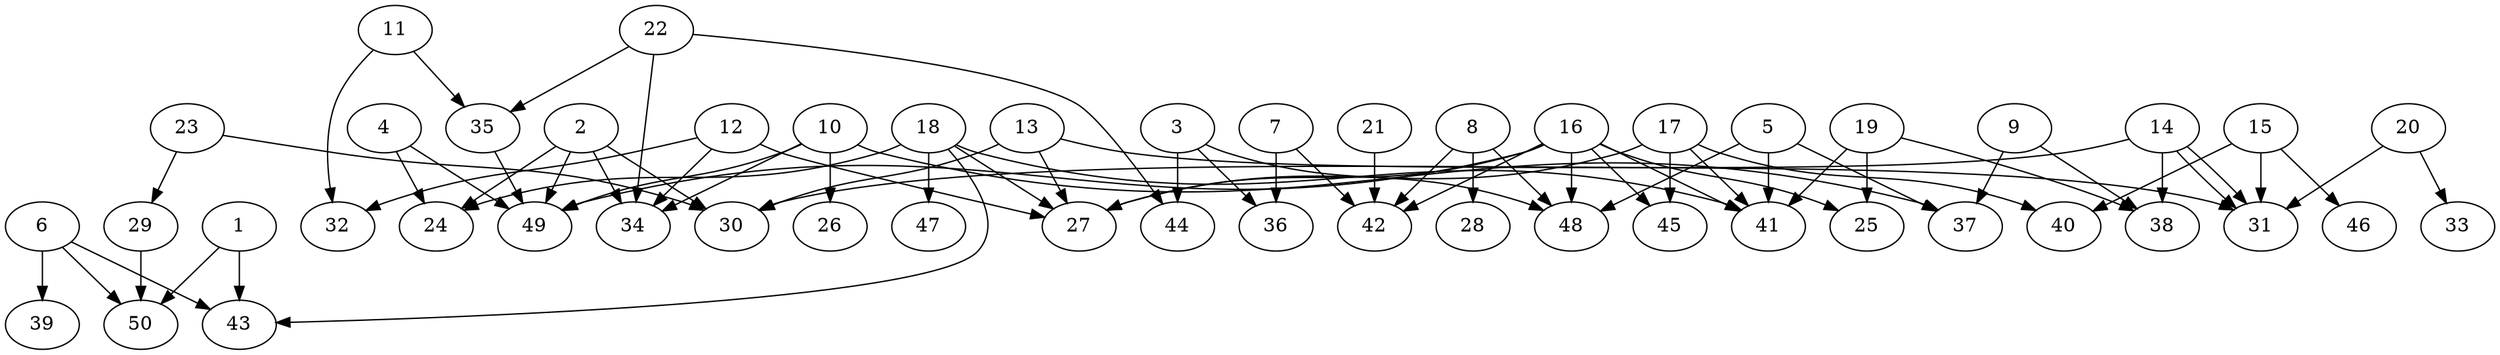 // DAG automatically generated by daggen at Tue Jul 18 11:30:58 2017
// ./daggen --dot -n 50 --fat 0.8 --regular 0.8 --density 0.2 --jump 4 
digraph G {
  1 [size="154539203104", alpha="0.16"]
  1 -> 43 [size ="536870912"]
  1 -> 50 [size ="536870912"]
  2 [size="4633952387", alpha="0.15"]
  2 -> 24 [size ="75497472"]
  2 -> 30 [size ="75497472"]
  2 -> 34 [size ="75497472"]
  2 -> 49 [size ="75497472"]
  3 [size="40570149425", alpha="0.15"]
  3 -> 36 [size ="838860800"]
  3 -> 44 [size ="838860800"]
  3 -> 48 [size ="838860800"]
  4 [size="28991029248", alpha="0.04"]
  4 -> 24 [size ="75497472"]
  4 -> 49 [size ="75497472"]
  5 [size="1125631324483", alpha="0.12"]
  5 -> 37 [size ="838860800"]
  5 -> 41 [size ="838860800"]
  5 -> 48 [size ="838860800"]
  6 [size="810600770914", alpha="0.15"]
  6 -> 39 [size ="838860800"]
  6 -> 43 [size ="838860800"]
  6 -> 50 [size ="838860800"]
  7 [size="158737606195", alpha="0.05"]
  7 -> 36 [size ="301989888"]
  7 -> 42 [size ="301989888"]
  8 [size="1276189266783", alpha="0.12"]
  8 -> 28 [size ="838860800"]
  8 -> 42 [size ="838860800"]
  8 -> 48 [size ="838860800"]
  9 [size="39778799578", alpha="0.01"]
  9 -> 37 [size ="838860800"]
  9 -> 38 [size ="838860800"]
  10 [size="631057698991", alpha="0.12"]
  10 -> 26 [size ="411041792"]
  10 -> 34 [size ="411041792"]
  10 -> 37 [size ="411041792"]
  10 -> 49 [size ="411041792"]
  11 [size="368293445632", alpha="0.17"]
  11 -> 32 [size ="411041792"]
  11 -> 35 [size ="411041792"]
  12 [size="231928233984", alpha="0.07"]
  12 -> 27 [size ="301989888"]
  12 -> 32 [size ="301989888"]
  12 -> 34 [size ="301989888"]
  13 [size="22580869151", alpha="0.10"]
  13 -> 27 [size ="411041792"]
  13 -> 30 [size ="411041792"]
  13 -> 31 [size ="411041792"]
  14 [size="210943176281", alpha="0.18"]
  14 -> 30 [size ="209715200"]
  14 -> 31 [size ="209715200"]
  14 -> 31 [size ="209715200"]
  14 -> 38 [size ="209715200"]
  15 [size="782757789696", alpha="0.14"]
  15 -> 31 [size ="679477248"]
  15 -> 40 [size ="679477248"]
  15 -> 46 [size ="679477248"]
  16 [size="8589934592", alpha="0.00"]
  16 -> 25 [size ="33554432"]
  16 -> 27 [size ="33554432"]
  16 -> 41 [size ="33554432"]
  16 -> 42 [size ="33554432"]
  16 -> 45 [size ="33554432"]
  16 -> 48 [size ="33554432"]
  16 -> 49 [size ="33554432"]
  17 [size="34824737595", alpha="0.09"]
  17 -> 27 [size ="679477248"]
  17 -> 40 [size ="679477248"]
  17 -> 41 [size ="679477248"]
  17 -> 45 [size ="679477248"]
  18 [size="29578816250", alpha="0.07"]
  18 -> 24 [size ="536870912"]
  18 -> 27 [size ="536870912"]
  18 -> 41 [size ="536870912"]
  18 -> 43 [size ="536870912"]
  18 -> 47 [size ="536870912"]
  19 [size="21978328096", alpha="0.06"]
  19 -> 25 [size ="679477248"]
  19 -> 38 [size ="679477248"]
  19 -> 41 [size ="679477248"]
  20 [size="68719476736", alpha="0.17"]
  20 -> 31 [size ="134217728"]
  20 -> 33 [size ="134217728"]
  21 [size="8589934592", alpha="0.08"]
  21 -> 42 [size ="33554432"]
  22 [size="2940818482", alpha="0.20"]
  22 -> 34 [size ="75497472"]
  22 -> 35 [size ="75497472"]
  22 -> 44 [size ="75497472"]
  23 [size="17954910698", alpha="0.16"]
  23 -> 29 [size ="536870912"]
  23 -> 30 [size ="536870912"]
  24 [size="368293445632", alpha="0.07"]
  25 [size="782757789696", alpha="0.10"]
  26 [size="32161705034", alpha="0.11"]
  27 [size="59045510157", alpha="0.12"]
  28 [size="4310260781", alpha="0.07"]
  29 [size="1723995874", alpha="0.03"]
  29 -> 50 [size ="33554432"]
  30 [size="1756548630", alpha="0.01"]
  31 [size="16696631679", alpha="0.02"]
  32 [size="32048925591", alpha="0.14"]
  33 [size="10822435752", alpha="0.06"]
  34 [size="37979281056", alpha="0.12"]
  35 [size="3300739394", alpha="0.09"]
  35 -> 49 [size ="75497472"]
  36 [size="34181423994", alpha="0.01"]
  37 [size="12271527436", alpha="0.16"]
  38 [size="410647735420", alpha="0.04"]
  39 [size="159906810360", alpha="0.02"]
  40 [size="134217728000", alpha="0.00"]
  41 [size="667076676", alpha="0.08"]
  42 [size="494949477", alpha="0.04"]
  43 [size="299455483340", alpha="0.17"]
  44 [size="720546735277", alpha="0.08"]
  45 [size="532198657", alpha="0.14"]
  46 [size="2870445062", alpha="0.15"]
  47 [size="549755813888", alpha="0.04"]
  48 [size="8589934592", alpha="0.04"]
  49 [size="20087667506", alpha="0.15"]
  50 [size="425862602535", alpha="0.08"]
}
